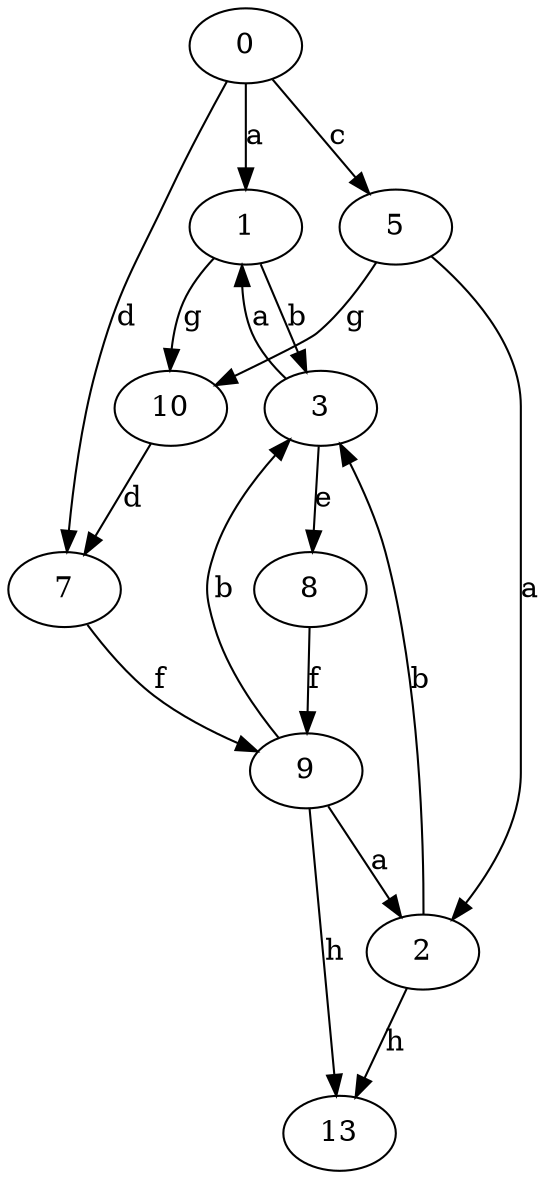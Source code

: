 strict digraph  {
0;
1;
2;
3;
5;
7;
8;
9;
10;
13;
0 -> 1  [label=a];
0 -> 5  [label=c];
0 -> 7  [label=d];
1 -> 3  [label=b];
1 -> 10  [label=g];
2 -> 3  [label=b];
2 -> 13  [label=h];
3 -> 1  [label=a];
3 -> 8  [label=e];
5 -> 2  [label=a];
5 -> 10  [label=g];
7 -> 9  [label=f];
8 -> 9  [label=f];
9 -> 2  [label=a];
9 -> 3  [label=b];
9 -> 13  [label=h];
10 -> 7  [label=d];
}
